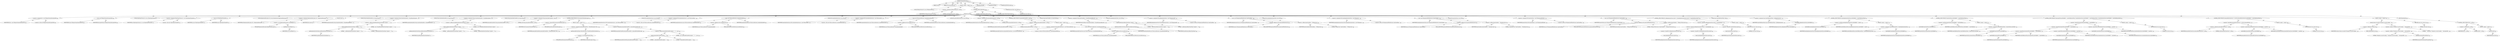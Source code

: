 digraph "isRegenRequired" {  
"111669149699" [label = <(METHOD,isRegenRequired)<SUB>162</SUB>> ]
"115964117000" [label = <(PARAM,this)<SUB>162</SUB>> ]
"115964117001" [label = <(PARAM,File descriptorFile)<SUB>162</SUB>> ]
"25769803782" [label = <(BLOCK,&lt;empty&gt;,&lt;empty&gt;)<SUB>162</SUB>> ]
"94489280517" [label = <(LOCAL,FileInputStream fis: java.io.FileInputStream)<SUB>167</SUB>> ]
"30064771142" [label = <(&lt;operator&gt;.assignment,FileInputStream fis = null)<SUB>167</SUB>> ]
"68719476792" [label = <(IDENTIFIER,fis,FileInputStream fis = null)<SUB>167</SUB>> ]
"90194313221" [label = <(LITERAL,null,FileInputStream fis = null)<SUB>167</SUB>> ]
"47244640259" [label = <(CONTROL_STRUCTURE,TRY,try)<SUB>168</SUB>> ]
"25769803783" [label = <(BLOCK,try,try)<SUB>168</SUB>> ]
"30064771143" [label = <(&lt;operator&gt;.assignment,fis = new FileInputStream(descriptorFile))<SUB>169</SUB>> ]
"68719476793" [label = <(IDENTIFIER,fis,fis = new FileInputStream(descriptorFile))<SUB>169</SUB>> ]
"30064771144" [label = <(&lt;operator&gt;.alloc,new FileInputStream(descriptorFile))<SUB>169</SUB>> ]
"30064771145" [label = <(&lt;init&gt;,new FileInputStream(descriptorFile))<SUB>169</SUB>> ]
"68719476794" [label = <(IDENTIFIER,fis,new FileInputStream(descriptorFile))<SUB>169</SUB>> ]
"68719476795" [label = <(IDENTIFIER,descriptorFile,new FileInputStream(descriptorFile))<SUB>169</SUB>> ]
"94489280518" [label = <(LOCAL,ObjectInputStream ois: java.io.ObjectInputStream)<SUB>170</SUB>> ]
"30064771146" [label = <(&lt;operator&gt;.assignment,ObjectInputStream ois = new ObjectInputStream(fis))<SUB>170</SUB>> ]
"68719476796" [label = <(IDENTIFIER,ois,ObjectInputStream ois = new ObjectInputStream(fis))<SUB>170</SUB>> ]
"30064771147" [label = <(&lt;operator&gt;.alloc,new ObjectInputStream(fis))<SUB>170</SUB>> ]
"30064771148" [label = <(&lt;init&gt;,new ObjectInputStream(fis))<SUB>170</SUB>> ]
"68719476797" [label = <(IDENTIFIER,ois,new ObjectInputStream(fis))<SUB>170</SUB>> ]
"68719476798" [label = <(IDENTIFIER,fis,new ObjectInputStream(fis))<SUB>170</SUB>> ]
"94489280519" [label = <(LOCAL,DeploymentDescriptor dd: javax.ejb.deployment.DeploymentDescriptor)<SUB>171</SUB>> ]
"30064771149" [label = <(&lt;operator&gt;.assignment,DeploymentDescriptor dd = (DeploymentDescriptor...)<SUB>171</SUB>> ]
"68719476799" [label = <(IDENTIFIER,dd,DeploymentDescriptor dd = (DeploymentDescriptor...)<SUB>171</SUB>> ]
"30064771150" [label = <(&lt;operator&gt;.cast,(DeploymentDescriptor) ois.readObject())<SUB>171</SUB>> ]
"180388626432" [label = <(TYPE_REF,DeploymentDescriptor,DeploymentDescriptor)<SUB>171</SUB>> ]
"30064771151" [label = <(readObject,ois.readObject())<SUB>171</SUB>> ]
"68719476800" [label = <(IDENTIFIER,ois,ois.readObject())<SUB>171</SUB>> ]
"30064771152" [label = <(close,fis.close())<SUB>172</SUB>> ]
"68719476801" [label = <(IDENTIFIER,fis,fis.close())<SUB>172</SUB>> ]
"94489280520" [label = <(LOCAL,String homeInterfacePath: java.lang.String)<SUB>174</SUB>> ]
"30064771153" [label = <(&lt;operator&gt;.assignment,String homeInterfacePath = dd.getHomeInterfaceC...)<SUB>174</SUB>> ]
"68719476802" [label = <(IDENTIFIER,homeInterfacePath,String homeInterfacePath = dd.getHomeInterfaceC...)<SUB>174</SUB>> ]
"30064771154" [label = <(&lt;operator&gt;.addition,dd.getHomeInterfaceClassName().replace('.', '/'...)<SUB>175</SUB>> ]
"30064771155" [label = <(replace,getHomeInterfaceClassName().replace('.', '/'))<SUB>175</SUB>> ]
"30064771156" [label = <(getHomeInterfaceClassName,getHomeInterfaceClassName())<SUB>175</SUB>> ]
"68719476803" [label = <(IDENTIFIER,dd,getHomeInterfaceClassName())<SUB>175</SUB>> ]
"90194313222" [label = <(LITERAL,'.',getHomeInterfaceClassName().replace('.', '/'))<SUB>175</SUB>> ]
"90194313223" [label = <(LITERAL,'/',getHomeInterfaceClassName().replace('.', '/'))<SUB>175</SUB>> ]
"90194313224" [label = <(LITERAL,&quot;.java&quot;,dd.getHomeInterfaceClassName().replace('.', '/'...)<SUB>175</SUB>> ]
"94489280521" [label = <(LOCAL,String remoteInterfacePath: java.lang.String)<SUB>176</SUB>> ]
"30064771157" [label = <(&lt;operator&gt;.assignment,String remoteInterfacePath = dd.getRemoteInterf...)<SUB>176</SUB>> ]
"68719476804" [label = <(IDENTIFIER,remoteInterfacePath,String remoteInterfacePath = dd.getRemoteInterf...)<SUB>176</SUB>> ]
"30064771158" [label = <(&lt;operator&gt;.addition,dd.getRemoteInterfaceClassName().replace('.', '...)<SUB>177</SUB>> ]
"30064771159" [label = <(replace,getRemoteInterfaceClassName().replace('.', '/'))<SUB>177</SUB>> ]
"30064771160" [label = <(getRemoteInterfaceClassName,getRemoteInterfaceClassName())<SUB>177</SUB>> ]
"68719476805" [label = <(IDENTIFIER,dd,getRemoteInterfaceClassName())<SUB>177</SUB>> ]
"90194313225" [label = <(LITERAL,'.',getRemoteInterfaceClassName().replace('.', '/'))<SUB>177</SUB>> ]
"90194313226" [label = <(LITERAL,'/',getRemoteInterfaceClassName().replace('.', '/'))<SUB>177</SUB>> ]
"90194313227" [label = <(LITERAL,&quot;.java&quot;,dd.getRemoteInterfaceClassName().replace('.', '...)<SUB>177</SUB>> ]
"94489280522" [label = <(LOCAL,String primaryKeyClassPath: java.lang.String)<SUB>178</SUB>> ]
"30064771161" [label = <(&lt;operator&gt;.assignment,String primaryKeyClassPath = null)<SUB>178</SUB>> ]
"68719476806" [label = <(IDENTIFIER,primaryKeyClassPath,String primaryKeyClassPath = null)<SUB>178</SUB>> ]
"90194313228" [label = <(LITERAL,null,String primaryKeyClassPath = null)<SUB>178</SUB>> ]
"47244640260" [label = <(CONTROL_STRUCTURE,IF,if (dd instanceof EntityDescriptor))<SUB>179</SUB>> ]
"30064771162" [label = <(&lt;operator&gt;.instanceOf,dd instanceof EntityDescriptor)<SUB>179</SUB>> ]
"68719476807" [label = <(IDENTIFIER,dd,dd instanceof EntityDescriptor)<SUB>179</SUB>> ]
"180388626433" [label = <(TYPE_REF,EntityDescriptor,EntityDescriptor)<SUB>179</SUB>> ]
"25769803784" [label = <(BLOCK,&lt;empty&gt;,&lt;empty&gt;)<SUB>179</SUB>> ]
"30064771163" [label = <(&lt;operator&gt;.assignment,primaryKeyClassPath = ((EntityDescriptor) dd).g...)<SUB>180</SUB>> ]
"68719476808" [label = <(IDENTIFIER,primaryKeyClassPath,primaryKeyClassPath = ((EntityDescriptor) dd).g...)<SUB>180</SUB>> ]
"30064771164" [label = <(getPrimaryKeyClassName,(EntityDescriptor) dd.getPrimaryKeyClassName())<SUB>181</SUB>> ]
"30064771165" [label = <(&lt;operator&gt;.cast,(EntityDescriptor) dd)<SUB>181</SUB>> ]
"180388626434" [label = <(TYPE_REF,EntityDescriptor,EntityDescriptor)<SUB>181</SUB>> ]
"68719476809" [label = <(IDENTIFIER,dd,(EntityDescriptor) dd)<SUB>181</SUB>> ]
"30064771166" [label = <(&lt;operator&gt;.assignment,primaryKeyClassPath = primaryKeyClassPath.repla...)<SUB>182</SUB>> ]
"68719476810" [label = <(IDENTIFIER,primaryKeyClassPath,primaryKeyClassPath = primaryKeyClassPath.repla...)<SUB>182</SUB>> ]
"30064771167" [label = <(&lt;operator&gt;.addition,primaryKeyClassPath.replace('.', '/') + &quot;.java&quot;)<SUB>183</SUB>> ]
"30064771168" [label = <(replace,primaryKeyClassPath.replace('.', '/'))<SUB>183</SUB>> ]
"68719476811" [label = <(IDENTIFIER,primaryKeyClassPath,primaryKeyClassPath.replace('.', '/'))<SUB>183</SUB>> ]
"90194313229" [label = <(LITERAL,'.',primaryKeyClassPath.replace('.', '/'))<SUB>183</SUB>> ]
"90194313230" [label = <(LITERAL,'/',primaryKeyClassPath.replace('.', '/'))<SUB>183</SUB>> ]
"90194313231" [label = <(LITERAL,&quot;.java&quot;,primaryKeyClassPath.replace('.', '/') + &quot;.java&quot;)<SUB>183</SUB>> ]
"94489280523" [label = <(LOCAL,File homeInterfaceSource: java.io.File)<SUB>186</SUB>> ]
"30064771169" [label = <(&lt;operator&gt;.assignment,File homeInterfaceSource = new File(sourceDirec...)<SUB>186</SUB>> ]
"68719476812" [label = <(IDENTIFIER,homeInterfaceSource,File homeInterfaceSource = new File(sourceDirec...)<SUB>186</SUB>> ]
"30064771170" [label = <(&lt;operator&gt;.alloc,new File(sourceDirectory, homeInterfacePath))<SUB>186</SUB>> ]
"30064771171" [label = <(&lt;init&gt;,new File(sourceDirectory, homeInterfacePath))<SUB>186</SUB>> ]
"68719476813" [label = <(IDENTIFIER,homeInterfaceSource,new File(sourceDirectory, homeInterfacePath))<SUB>186</SUB>> ]
"30064771172" [label = <(&lt;operator&gt;.fieldAccess,this.sourceDirectory)<SUB>186</SUB>> ]
"68719476814" [label = <(IDENTIFIER,this,new File(sourceDirectory, homeInterfacePath))> ]
"55834574863" [label = <(FIELD_IDENTIFIER,sourceDirectory,sourceDirectory)<SUB>186</SUB>> ]
"68719476815" [label = <(IDENTIFIER,homeInterfacePath,new File(sourceDirectory, homeInterfacePath))<SUB>186</SUB>> ]
"94489280524" [label = <(LOCAL,File remoteInterfaceSource: java.io.File)<SUB>187</SUB>> ]
"30064771173" [label = <(&lt;operator&gt;.assignment,File remoteInterfaceSource = new File(sourceDir...)<SUB>187</SUB>> ]
"68719476816" [label = <(IDENTIFIER,remoteInterfaceSource,File remoteInterfaceSource = new File(sourceDir...)<SUB>187</SUB>> ]
"30064771174" [label = <(&lt;operator&gt;.alloc,new File(sourceDirectory, remoteInterfacePath))<SUB>187</SUB>> ]
"30064771175" [label = <(&lt;init&gt;,new File(sourceDirectory, remoteInterfacePath))<SUB>187</SUB>> ]
"68719476817" [label = <(IDENTIFIER,remoteInterfaceSource,new File(sourceDirectory, remoteInterfacePath))<SUB>187</SUB>> ]
"30064771176" [label = <(&lt;operator&gt;.fieldAccess,this.sourceDirectory)<SUB>187</SUB>> ]
"68719476818" [label = <(IDENTIFIER,this,new File(sourceDirectory, remoteInterfacePath))> ]
"55834574864" [label = <(FIELD_IDENTIFIER,sourceDirectory,sourceDirectory)<SUB>187</SUB>> ]
"68719476819" [label = <(IDENTIFIER,remoteInterfacePath,new File(sourceDirectory, remoteInterfacePath))<SUB>187</SUB>> ]
"94489280525" [label = <(LOCAL,File primaryKeyClassSource: java.io.File)<SUB>188</SUB>> ]
"30064771177" [label = <(&lt;operator&gt;.assignment,File primaryKeyClassSource = null)<SUB>188</SUB>> ]
"68719476820" [label = <(IDENTIFIER,primaryKeyClassSource,File primaryKeyClassSource = null)<SUB>188</SUB>> ]
"90194313232" [label = <(LITERAL,null,File primaryKeyClassSource = null)<SUB>188</SUB>> ]
"47244640261" [label = <(CONTROL_STRUCTURE,IF,if (primaryKeyClassPath != null))<SUB>189</SUB>> ]
"30064771178" [label = <(&lt;operator&gt;.notEquals,primaryKeyClassPath != null)<SUB>189</SUB>> ]
"68719476821" [label = <(IDENTIFIER,primaryKeyClassPath,primaryKeyClassPath != null)<SUB>189</SUB>> ]
"90194313233" [label = <(LITERAL,null,primaryKeyClassPath != null)<SUB>189</SUB>> ]
"25769803785" [label = <(BLOCK,&lt;empty&gt;,&lt;empty&gt;)<SUB>189</SUB>> ]
"30064771179" [label = <(&lt;operator&gt;.assignment,primaryKeyClassSource = new File(sourceDirector...)<SUB>190</SUB>> ]
"68719476822" [label = <(IDENTIFIER,primaryKeyClassSource,primaryKeyClassSource = new File(sourceDirector...)<SUB>190</SUB>> ]
"30064771180" [label = <(&lt;operator&gt;.alloc,new File(sourceDirectory, remoteInterfacePath))<SUB>190</SUB>> ]
"30064771181" [label = <(&lt;init&gt;,new File(sourceDirectory, remoteInterfacePath))<SUB>190</SUB>> ]
"68719476823" [label = <(IDENTIFIER,primaryKeyClassSource,new File(sourceDirectory, remoteInterfacePath))<SUB>190</SUB>> ]
"30064771182" [label = <(&lt;operator&gt;.fieldAccess,this.sourceDirectory)<SUB>190</SUB>> ]
"68719476824" [label = <(IDENTIFIER,this,new File(sourceDirectory, remoteInterfacePath))> ]
"55834574865" [label = <(FIELD_IDENTIFIER,sourceDirectory,sourceDirectory)<SUB>190</SUB>> ]
"68719476825" [label = <(IDENTIFIER,remoteInterfacePath,new File(sourceDirectory, remoteInterfacePath))<SUB>190</SUB>> ]
"94489280526" [label = <(LOCAL,String beanClassBase: java.lang.String)<SUB>196</SUB>> ]
"30064771183" [label = <(&lt;operator&gt;.assignment,String beanClassBase = dd.getEnterpriseBeanClas...)<SUB>196</SUB>> ]
"68719476826" [label = <(IDENTIFIER,beanClassBase,String beanClassBase = dd.getEnterpriseBeanClas...)<SUB>196</SUB>> ]
"30064771184" [label = <(replace,getEnterpriseBeanClassName().replace('.', '/'))<SUB>196</SUB>> ]
"30064771185" [label = <(getEnterpriseBeanClassName,getEnterpriseBeanClassName())<SUB>196</SUB>> ]
"68719476827" [label = <(IDENTIFIER,dd,getEnterpriseBeanClassName())<SUB>196</SUB>> ]
"90194313234" [label = <(LITERAL,'.',getEnterpriseBeanClassName().replace('.', '/'))<SUB>196</SUB>> ]
"90194313235" [label = <(LITERAL,'/',getEnterpriseBeanClassName().replace('.', '/'))<SUB>196</SUB>> ]
"94489280527" [label = <(LOCAL,File ejbImplentationClass: java.io.File)<SUB>197</SUB>> ]
"30064771186" [label = <(&lt;operator&gt;.assignment,File ejbImplentationClass = new File(generatedF...)<SUB>197</SUB>> ]
"68719476828" [label = <(IDENTIFIER,ejbImplentationClass,File ejbImplentationClass = new File(generatedF...)<SUB>197</SUB>> ]
"30064771187" [label = <(&lt;operator&gt;.alloc,new File(generatedFilesDirectory, beanClassBase...)<SUB>198</SUB>> ]
"30064771188" [label = <(&lt;init&gt;,new File(generatedFilesDirectory, beanClassBase...)<SUB>198</SUB>> ]
"68719476829" [label = <(IDENTIFIER,ejbImplentationClass,new File(generatedFilesDirectory, beanClassBase...)<SUB>197</SUB>> ]
"30064771189" [label = <(&lt;operator&gt;.fieldAccess,this.generatedFilesDirectory)<SUB>198</SUB>> ]
"68719476830" [label = <(IDENTIFIER,this,new File(generatedFilesDirectory, beanClassBase...)> ]
"55834574866" [label = <(FIELD_IDENTIFIER,generatedFilesDirectory,generatedFilesDirectory)<SUB>198</SUB>> ]
"30064771190" [label = <(&lt;operator&gt;.addition,beanClassBase + &quot;EOImpl.class&quot;)<SUB>198</SUB>> ]
"68719476831" [label = <(IDENTIFIER,beanClassBase,beanClassBase + &quot;EOImpl.class&quot;)<SUB>198</SUB>> ]
"90194313236" [label = <(LITERAL,&quot;EOImpl.class&quot;,beanClassBase + &quot;EOImpl.class&quot;)<SUB>198</SUB>> ]
"94489280528" [label = <(LOCAL,File homeImplementationClass: java.io.File)<SUB>199</SUB>> ]
"30064771191" [label = <(&lt;operator&gt;.assignment,File homeImplementationClass = new File(generat...)<SUB>199</SUB>> ]
"68719476832" [label = <(IDENTIFIER,homeImplementationClass,File homeImplementationClass = new File(generat...)<SUB>199</SUB>> ]
"30064771192" [label = <(&lt;operator&gt;.alloc,new File(generatedFilesDirectory, beanClassBase...)<SUB>200</SUB>> ]
"30064771193" [label = <(&lt;init&gt;,new File(generatedFilesDirectory, beanClassBase...)<SUB>200</SUB>> ]
"68719476833" [label = <(IDENTIFIER,homeImplementationClass,new File(generatedFilesDirectory, beanClassBase...)<SUB>199</SUB>> ]
"30064771194" [label = <(&lt;operator&gt;.fieldAccess,this.generatedFilesDirectory)<SUB>200</SUB>> ]
"68719476834" [label = <(IDENTIFIER,this,new File(generatedFilesDirectory, beanClassBase...)> ]
"55834574867" [label = <(FIELD_IDENTIFIER,generatedFilesDirectory,generatedFilesDirectory)<SUB>200</SUB>> ]
"30064771195" [label = <(&lt;operator&gt;.addition,beanClassBase + &quot;HomeImpl.class&quot;)<SUB>200</SUB>> ]
"68719476835" [label = <(IDENTIFIER,beanClassBase,beanClassBase + &quot;HomeImpl.class&quot;)<SUB>200</SUB>> ]
"90194313237" [label = <(LITERAL,&quot;HomeImpl.class&quot;,beanClassBase + &quot;HomeImpl.class&quot;)<SUB>200</SUB>> ]
"94489280529" [label = <(LOCAL,File beanStubClass: java.io.File)<SUB>201</SUB>> ]
"30064771196" [label = <(&lt;operator&gt;.assignment,File beanStubClass = new File(generatedFilesDir...)<SUB>201</SUB>> ]
"68719476836" [label = <(IDENTIFIER,beanStubClass,File beanStubClass = new File(generatedFilesDir...)<SUB>201</SUB>> ]
"30064771197" [label = <(&lt;operator&gt;.alloc,new File(generatedFilesDirectory, beanClassBase...)<SUB>202</SUB>> ]
"30064771198" [label = <(&lt;init&gt;,new File(generatedFilesDirectory, beanClassBase...)<SUB>202</SUB>> ]
"68719476837" [label = <(IDENTIFIER,beanStubClass,new File(generatedFilesDirectory, beanClassBase...)<SUB>201</SUB>> ]
"30064771199" [label = <(&lt;operator&gt;.fieldAccess,this.generatedFilesDirectory)<SUB>202</SUB>> ]
"68719476838" [label = <(IDENTIFIER,this,new File(generatedFilesDirectory, beanClassBase...)> ]
"55834574868" [label = <(FIELD_IDENTIFIER,generatedFilesDirectory,generatedFilesDirectory)<SUB>202</SUB>> ]
"30064771200" [label = <(&lt;operator&gt;.addition,beanClassBase + &quot;EOImpl_WLStub.class&quot;)<SUB>202</SUB>> ]
"68719476839" [label = <(IDENTIFIER,beanClassBase,beanClassBase + &quot;EOImpl_WLStub.class&quot;)<SUB>202</SUB>> ]
"90194313238" [label = <(LITERAL,&quot;EOImpl_WLStub.class&quot;,beanClassBase + &quot;EOImpl_WLStub.class&quot;)<SUB>202</SUB>> ]
"47244640262" [label = <(CONTROL_STRUCTURE,IF,if (!ejbImplentationClass.exists() || !homeImplementationClass.exists() || !beanStubClass.exists()))<SUB>205</SUB>> ]
"30064771201" [label = <(&lt;operator&gt;.logicalOr,!ejbImplentationClass.exists() || !homeImplemen...)<SUB>205</SUB>> ]
"30064771202" [label = <(&lt;operator&gt;.logicalOr,!ejbImplentationClass.exists() || !homeImplemen...)<SUB>205</SUB>> ]
"30064771203" [label = <(&lt;operator&gt;.logicalNot,!ejbImplentationClass.exists())<SUB>205</SUB>> ]
"30064771204" [label = <(exists,ejbImplentationClass.exists())<SUB>205</SUB>> ]
"68719476840" [label = <(IDENTIFIER,ejbImplentationClass,ejbImplentationClass.exists())<SUB>205</SUB>> ]
"30064771205" [label = <(&lt;operator&gt;.logicalNot,!homeImplementationClass.exists())<SUB>206</SUB>> ]
"30064771206" [label = <(exists,homeImplementationClass.exists())<SUB>206</SUB>> ]
"68719476841" [label = <(IDENTIFIER,homeImplementationClass,homeImplementationClass.exists())<SUB>206</SUB>> ]
"30064771207" [label = <(&lt;operator&gt;.logicalNot,!beanStubClass.exists())<SUB>207</SUB>> ]
"30064771208" [label = <(exists,beanStubClass.exists())<SUB>207</SUB>> ]
"68719476842" [label = <(IDENTIFIER,beanStubClass,beanStubClass.exists())<SUB>207</SUB>> ]
"25769803786" [label = <(BLOCK,&lt;empty&gt;,&lt;empty&gt;)<SUB>207</SUB>> ]
"146028888065" [label = <(RETURN,return true;,return true;)<SUB>208</SUB>> ]
"90194313239" [label = <(LITERAL,true,return true;)<SUB>208</SUB>> ]
"94489280530" [label = <(LOCAL,long classModificationTime: long)<SUB>213</SUB>> ]
"30064771209" [label = <(&lt;operator&gt;.assignment,long classModificationTime = ejbImplentationCla...)<SUB>213</SUB>> ]
"68719476843" [label = <(IDENTIFIER,classModificationTime,long classModificationTime = ejbImplentationCla...)<SUB>213</SUB>> ]
"30064771210" [label = <(lastModified,ejbImplentationClass.lastModified())<SUB>213</SUB>> ]
"68719476844" [label = <(IDENTIFIER,ejbImplentationClass,ejbImplentationClass.lastModified())<SUB>213</SUB>> ]
"47244640263" [label = <(CONTROL_STRUCTURE,IF,if (homeImplementationClass.lastModified() &lt; classModificationTime))<SUB>214</SUB>> ]
"30064771211" [label = <(&lt;operator&gt;.lessThan,homeImplementationClass.lastModified() &lt; classM...)<SUB>214</SUB>> ]
"30064771212" [label = <(lastModified,homeImplementationClass.lastModified())<SUB>214</SUB>> ]
"68719476845" [label = <(IDENTIFIER,homeImplementationClass,homeImplementationClass.lastModified())<SUB>214</SUB>> ]
"68719476846" [label = <(IDENTIFIER,classModificationTime,homeImplementationClass.lastModified() &lt; classM...)<SUB>214</SUB>> ]
"25769803787" [label = <(BLOCK,&lt;empty&gt;,&lt;empty&gt;)<SUB>214</SUB>> ]
"30064771213" [label = <(&lt;operator&gt;.assignment,classModificationTime = homeImplementationClass...)<SUB>215</SUB>> ]
"68719476847" [label = <(IDENTIFIER,classModificationTime,classModificationTime = homeImplementationClass...)<SUB>215</SUB>> ]
"30064771214" [label = <(lastModified,homeImplementationClass.lastModified())<SUB>215</SUB>> ]
"68719476848" [label = <(IDENTIFIER,homeImplementationClass,homeImplementationClass.lastModified())<SUB>215</SUB>> ]
"47244640264" [label = <(CONTROL_STRUCTURE,IF,if (beanStubClass.lastModified() &lt; classModificationTime))<SUB>217</SUB>> ]
"30064771215" [label = <(&lt;operator&gt;.lessThan,beanStubClass.lastModified() &lt; classModificatio...)<SUB>217</SUB>> ]
"30064771216" [label = <(lastModified,beanStubClass.lastModified())<SUB>217</SUB>> ]
"68719476849" [label = <(IDENTIFIER,beanStubClass,beanStubClass.lastModified())<SUB>217</SUB>> ]
"68719476850" [label = <(IDENTIFIER,classModificationTime,beanStubClass.lastModified() &lt; classModificatio...)<SUB>217</SUB>> ]
"25769803788" [label = <(BLOCK,&lt;empty&gt;,&lt;empty&gt;)<SUB>217</SUB>> ]
"30064771217" [label = <(&lt;operator&gt;.assignment,classModificationTime = beanStubClass.lastModif...)<SUB>218</SUB>> ]
"68719476851" [label = <(IDENTIFIER,classModificationTime,classModificationTime = beanStubClass.lastModif...)<SUB>218</SUB>> ]
"30064771218" [label = <(lastModified,beanStubClass.lastModified())<SUB>218</SUB>> ]
"68719476852" [label = <(IDENTIFIER,beanStubClass,beanStubClass.lastModified())<SUB>218</SUB>> ]
"47244640265" [label = <(CONTROL_STRUCTURE,IF,if (descriptorFile.lastModified() &gt; classModificationTime || homeInterfaceSource.lastModified() &gt; classModificationTime || remoteInterfaceSource.lastModified() &gt; classModificationTime))<SUB>221</SUB>> ]
"30064771219" [label = <(&lt;operator&gt;.logicalOr,descriptorFile.lastModified() &gt; classModificati...)<SUB>221</SUB>> ]
"30064771220" [label = <(&lt;operator&gt;.logicalOr,descriptorFile.lastModified() &gt; classModificati...)<SUB>221</SUB>> ]
"30064771221" [label = <(&lt;operator&gt;.greaterThan,descriptorFile.lastModified() &gt; classModificati...)<SUB>221</SUB>> ]
"30064771222" [label = <(lastModified,descriptorFile.lastModified())<SUB>221</SUB>> ]
"68719476853" [label = <(IDENTIFIER,descriptorFile,descriptorFile.lastModified())<SUB>221</SUB>> ]
"68719476854" [label = <(IDENTIFIER,classModificationTime,descriptorFile.lastModified() &gt; classModificati...)<SUB>221</SUB>> ]
"30064771223" [label = <(&lt;operator&gt;.greaterThan,homeInterfaceSource.lastModified() &gt; classModif...)<SUB>222</SUB>> ]
"30064771224" [label = <(lastModified,homeInterfaceSource.lastModified())<SUB>222</SUB>> ]
"68719476855" [label = <(IDENTIFIER,homeInterfaceSource,homeInterfaceSource.lastModified())<SUB>222</SUB>> ]
"68719476856" [label = <(IDENTIFIER,classModificationTime,homeInterfaceSource.lastModified() &gt; classModif...)<SUB>222</SUB>> ]
"30064771225" [label = <(&lt;operator&gt;.greaterThan,remoteInterfaceSource.lastModified() &gt; classMod...)<SUB>223</SUB>> ]
"30064771226" [label = <(lastModified,remoteInterfaceSource.lastModified())<SUB>223</SUB>> ]
"68719476857" [label = <(IDENTIFIER,remoteInterfaceSource,remoteInterfaceSource.lastModified())<SUB>223</SUB>> ]
"68719476858" [label = <(IDENTIFIER,classModificationTime,remoteInterfaceSource.lastModified() &gt; classMod...)<SUB>223</SUB>> ]
"25769803789" [label = <(BLOCK,&lt;empty&gt;,&lt;empty&gt;)<SUB>223</SUB>> ]
"146028888066" [label = <(RETURN,return true;,return true;)<SUB>224</SUB>> ]
"90194313240" [label = <(LITERAL,true,return true;)<SUB>224</SUB>> ]
"47244640266" [label = <(CONTROL_STRUCTURE,IF,if (primaryKeyClassSource != null &amp;&amp; primaryKeyClassSource.lastModified() &gt; classModificationTime))<SUB>227</SUB>> ]
"30064771227" [label = <(&lt;operator&gt;.logicalAnd,primaryKeyClassSource != null &amp;&amp; primaryKeyClas...)<SUB>227</SUB>> ]
"30064771228" [label = <(&lt;operator&gt;.notEquals,primaryKeyClassSource != null)<SUB>227</SUB>> ]
"68719476859" [label = <(IDENTIFIER,primaryKeyClassSource,primaryKeyClassSource != null)<SUB>227</SUB>> ]
"90194313241" [label = <(LITERAL,null,primaryKeyClassSource != null)<SUB>227</SUB>> ]
"30064771229" [label = <(&lt;operator&gt;.greaterThan,primaryKeyClassSource.lastModified() &gt; classMod...)<SUB>228</SUB>> ]
"30064771230" [label = <(lastModified,primaryKeyClassSource.lastModified())<SUB>228</SUB>> ]
"68719476860" [label = <(IDENTIFIER,primaryKeyClassSource,primaryKeyClassSource.lastModified())<SUB>228</SUB>> ]
"68719476861" [label = <(IDENTIFIER,classModificationTime,primaryKeyClassSource.lastModified() &gt; classMod...)<SUB>228</SUB>> ]
"25769803790" [label = <(BLOCK,&lt;empty&gt;,&lt;empty&gt;)<SUB>228</SUB>> ]
"146028888067" [label = <(RETURN,return true;,return true;)<SUB>229</SUB>> ]
"90194313242" [label = <(LITERAL,true,return true;)<SUB>229</SUB>> ]
"47244640267" [label = <(CONTROL_STRUCTURE,CATCH,catch)<SUB>231</SUB>> ]
"25769803791" [label = <(BLOCK,&lt;empty&gt;,&lt;empty&gt;)<SUB>231</SUB>> ]
"30064771231" [label = <(println,System.out.println(&quot;Exception occurred reading ...)<SUB>232</SUB>> ]
"30064771232" [label = <(&lt;operator&gt;.fieldAccess,System.out)<SUB>232</SUB>> ]
"68719476862" [label = <(IDENTIFIER,System,System.out.println(&quot;Exception occurred reading ...)<SUB>232</SUB>> ]
"55834574869" [label = <(FIELD_IDENTIFIER,out,out)<SUB>232</SUB>> ]
"30064771233" [label = <(&lt;operator&gt;.addition,&quot;Exception occurred reading &quot; + descriptorFile....)<SUB>232</SUB>> ]
"30064771234" [label = <(&lt;operator&gt;.addition,&quot;Exception occurred reading &quot; + descriptorFile....)<SUB>232</SUB>> ]
"90194313243" [label = <(LITERAL,&quot;Exception occurred reading &quot;,&quot;Exception occurred reading &quot; + descriptorFile....)<SUB>232</SUB>> ]
"30064771235" [label = <(getName,descriptorFile.getName())<SUB>233</SUB>> ]
"68719476863" [label = <(IDENTIFIER,descriptorFile,descriptorFile.getName())<SUB>233</SUB>> ]
"90194313244" [label = <(LITERAL,&quot; - continuing&quot;,&quot;Exception occurred reading &quot; + descriptorFile....)<SUB>233</SUB>> ]
"146028888068" [label = <(RETURN,return true;,return true;)<SUB>235</SUB>> ]
"90194313245" [label = <(LITERAL,true,return true;)<SUB>235</SUB>> ]
"47244640268" [label = <(CONTROL_STRUCTURE,FINALLY,finally)<SUB>236</SUB>> ]
"25769803792" [label = <(BLOCK,finally,finally)<SUB>236</SUB>> ]
"47244640269" [label = <(CONTROL_STRUCTURE,IF,if (fis != null))<SUB>237</SUB>> ]
"30064771236" [label = <(&lt;operator&gt;.notEquals,fis != null)<SUB>237</SUB>> ]
"68719476864" [label = <(IDENTIFIER,fis,fis != null)<SUB>237</SUB>> ]
"90194313246" [label = <(LITERAL,null,fis != null)<SUB>237</SUB>> ]
"25769803793" [label = <(BLOCK,&lt;empty&gt;,&lt;empty&gt;)<SUB>237</SUB>> ]
"30064771237" [label = <(close,fis.close())<SUB>238</SUB>> ]
"68719476865" [label = <(IDENTIFIER,fis,fis.close())<SUB>238</SUB>> ]
"146028888069" [label = <(RETURN,return false;,return false;)<SUB>242</SUB>> ]
"90194313247" [label = <(LITERAL,false,return false;)<SUB>242</SUB>> ]
"133143986187" [label = <(MODIFIER,PRIVATE)> ]
"133143986188" [label = <(MODIFIER,VIRTUAL)> ]
"128849018883" [label = <(METHOD_RETURN,boolean)<SUB>162</SUB>> ]
  "111669149699" -> "115964117000"  [ label = "AST: "] 
  "111669149699" -> "115964117001"  [ label = "AST: "] 
  "111669149699" -> "25769803782"  [ label = "AST: "] 
  "111669149699" -> "133143986187"  [ label = "AST: "] 
  "111669149699" -> "133143986188"  [ label = "AST: "] 
  "111669149699" -> "128849018883"  [ label = "AST: "] 
  "25769803782" -> "94489280517"  [ label = "AST: "] 
  "25769803782" -> "30064771142"  [ label = "AST: "] 
  "25769803782" -> "47244640259"  [ label = "AST: "] 
  "25769803782" -> "146028888069"  [ label = "AST: "] 
  "30064771142" -> "68719476792"  [ label = "AST: "] 
  "30064771142" -> "90194313221"  [ label = "AST: "] 
  "47244640259" -> "25769803783"  [ label = "AST: "] 
  "47244640259" -> "47244640267"  [ label = "AST: "] 
  "47244640259" -> "47244640268"  [ label = "AST: "] 
  "25769803783" -> "30064771143"  [ label = "AST: "] 
  "25769803783" -> "30064771145"  [ label = "AST: "] 
  "25769803783" -> "94489280518"  [ label = "AST: "] 
  "25769803783" -> "30064771146"  [ label = "AST: "] 
  "25769803783" -> "30064771148"  [ label = "AST: "] 
  "25769803783" -> "94489280519"  [ label = "AST: "] 
  "25769803783" -> "30064771149"  [ label = "AST: "] 
  "25769803783" -> "30064771152"  [ label = "AST: "] 
  "25769803783" -> "94489280520"  [ label = "AST: "] 
  "25769803783" -> "30064771153"  [ label = "AST: "] 
  "25769803783" -> "94489280521"  [ label = "AST: "] 
  "25769803783" -> "30064771157"  [ label = "AST: "] 
  "25769803783" -> "94489280522"  [ label = "AST: "] 
  "25769803783" -> "30064771161"  [ label = "AST: "] 
  "25769803783" -> "47244640260"  [ label = "AST: "] 
  "25769803783" -> "94489280523"  [ label = "AST: "] 
  "25769803783" -> "30064771169"  [ label = "AST: "] 
  "25769803783" -> "30064771171"  [ label = "AST: "] 
  "25769803783" -> "94489280524"  [ label = "AST: "] 
  "25769803783" -> "30064771173"  [ label = "AST: "] 
  "25769803783" -> "30064771175"  [ label = "AST: "] 
  "25769803783" -> "94489280525"  [ label = "AST: "] 
  "25769803783" -> "30064771177"  [ label = "AST: "] 
  "25769803783" -> "47244640261"  [ label = "AST: "] 
  "25769803783" -> "94489280526"  [ label = "AST: "] 
  "25769803783" -> "30064771183"  [ label = "AST: "] 
  "25769803783" -> "94489280527"  [ label = "AST: "] 
  "25769803783" -> "30064771186"  [ label = "AST: "] 
  "25769803783" -> "30064771188"  [ label = "AST: "] 
  "25769803783" -> "94489280528"  [ label = "AST: "] 
  "25769803783" -> "30064771191"  [ label = "AST: "] 
  "25769803783" -> "30064771193"  [ label = "AST: "] 
  "25769803783" -> "94489280529"  [ label = "AST: "] 
  "25769803783" -> "30064771196"  [ label = "AST: "] 
  "25769803783" -> "30064771198"  [ label = "AST: "] 
  "25769803783" -> "47244640262"  [ label = "AST: "] 
  "25769803783" -> "94489280530"  [ label = "AST: "] 
  "25769803783" -> "30064771209"  [ label = "AST: "] 
  "25769803783" -> "47244640263"  [ label = "AST: "] 
  "25769803783" -> "47244640264"  [ label = "AST: "] 
  "25769803783" -> "47244640265"  [ label = "AST: "] 
  "25769803783" -> "47244640266"  [ label = "AST: "] 
  "30064771143" -> "68719476793"  [ label = "AST: "] 
  "30064771143" -> "30064771144"  [ label = "AST: "] 
  "30064771145" -> "68719476794"  [ label = "AST: "] 
  "30064771145" -> "68719476795"  [ label = "AST: "] 
  "30064771146" -> "68719476796"  [ label = "AST: "] 
  "30064771146" -> "30064771147"  [ label = "AST: "] 
  "30064771148" -> "68719476797"  [ label = "AST: "] 
  "30064771148" -> "68719476798"  [ label = "AST: "] 
  "30064771149" -> "68719476799"  [ label = "AST: "] 
  "30064771149" -> "30064771150"  [ label = "AST: "] 
  "30064771150" -> "180388626432"  [ label = "AST: "] 
  "30064771150" -> "30064771151"  [ label = "AST: "] 
  "30064771151" -> "68719476800"  [ label = "AST: "] 
  "30064771152" -> "68719476801"  [ label = "AST: "] 
  "30064771153" -> "68719476802"  [ label = "AST: "] 
  "30064771153" -> "30064771154"  [ label = "AST: "] 
  "30064771154" -> "30064771155"  [ label = "AST: "] 
  "30064771154" -> "90194313224"  [ label = "AST: "] 
  "30064771155" -> "30064771156"  [ label = "AST: "] 
  "30064771155" -> "90194313222"  [ label = "AST: "] 
  "30064771155" -> "90194313223"  [ label = "AST: "] 
  "30064771156" -> "68719476803"  [ label = "AST: "] 
  "30064771157" -> "68719476804"  [ label = "AST: "] 
  "30064771157" -> "30064771158"  [ label = "AST: "] 
  "30064771158" -> "30064771159"  [ label = "AST: "] 
  "30064771158" -> "90194313227"  [ label = "AST: "] 
  "30064771159" -> "30064771160"  [ label = "AST: "] 
  "30064771159" -> "90194313225"  [ label = "AST: "] 
  "30064771159" -> "90194313226"  [ label = "AST: "] 
  "30064771160" -> "68719476805"  [ label = "AST: "] 
  "30064771161" -> "68719476806"  [ label = "AST: "] 
  "30064771161" -> "90194313228"  [ label = "AST: "] 
  "47244640260" -> "30064771162"  [ label = "AST: "] 
  "47244640260" -> "25769803784"  [ label = "AST: "] 
  "30064771162" -> "68719476807"  [ label = "AST: "] 
  "30064771162" -> "180388626433"  [ label = "AST: "] 
  "25769803784" -> "30064771163"  [ label = "AST: "] 
  "25769803784" -> "30064771166"  [ label = "AST: "] 
  "30064771163" -> "68719476808"  [ label = "AST: "] 
  "30064771163" -> "30064771164"  [ label = "AST: "] 
  "30064771164" -> "30064771165"  [ label = "AST: "] 
  "30064771165" -> "180388626434"  [ label = "AST: "] 
  "30064771165" -> "68719476809"  [ label = "AST: "] 
  "30064771166" -> "68719476810"  [ label = "AST: "] 
  "30064771166" -> "30064771167"  [ label = "AST: "] 
  "30064771167" -> "30064771168"  [ label = "AST: "] 
  "30064771167" -> "90194313231"  [ label = "AST: "] 
  "30064771168" -> "68719476811"  [ label = "AST: "] 
  "30064771168" -> "90194313229"  [ label = "AST: "] 
  "30064771168" -> "90194313230"  [ label = "AST: "] 
  "30064771169" -> "68719476812"  [ label = "AST: "] 
  "30064771169" -> "30064771170"  [ label = "AST: "] 
  "30064771171" -> "68719476813"  [ label = "AST: "] 
  "30064771171" -> "30064771172"  [ label = "AST: "] 
  "30064771171" -> "68719476815"  [ label = "AST: "] 
  "30064771172" -> "68719476814"  [ label = "AST: "] 
  "30064771172" -> "55834574863"  [ label = "AST: "] 
  "30064771173" -> "68719476816"  [ label = "AST: "] 
  "30064771173" -> "30064771174"  [ label = "AST: "] 
  "30064771175" -> "68719476817"  [ label = "AST: "] 
  "30064771175" -> "30064771176"  [ label = "AST: "] 
  "30064771175" -> "68719476819"  [ label = "AST: "] 
  "30064771176" -> "68719476818"  [ label = "AST: "] 
  "30064771176" -> "55834574864"  [ label = "AST: "] 
  "30064771177" -> "68719476820"  [ label = "AST: "] 
  "30064771177" -> "90194313232"  [ label = "AST: "] 
  "47244640261" -> "30064771178"  [ label = "AST: "] 
  "47244640261" -> "25769803785"  [ label = "AST: "] 
  "30064771178" -> "68719476821"  [ label = "AST: "] 
  "30064771178" -> "90194313233"  [ label = "AST: "] 
  "25769803785" -> "30064771179"  [ label = "AST: "] 
  "25769803785" -> "30064771181"  [ label = "AST: "] 
  "30064771179" -> "68719476822"  [ label = "AST: "] 
  "30064771179" -> "30064771180"  [ label = "AST: "] 
  "30064771181" -> "68719476823"  [ label = "AST: "] 
  "30064771181" -> "30064771182"  [ label = "AST: "] 
  "30064771181" -> "68719476825"  [ label = "AST: "] 
  "30064771182" -> "68719476824"  [ label = "AST: "] 
  "30064771182" -> "55834574865"  [ label = "AST: "] 
  "30064771183" -> "68719476826"  [ label = "AST: "] 
  "30064771183" -> "30064771184"  [ label = "AST: "] 
  "30064771184" -> "30064771185"  [ label = "AST: "] 
  "30064771184" -> "90194313234"  [ label = "AST: "] 
  "30064771184" -> "90194313235"  [ label = "AST: "] 
  "30064771185" -> "68719476827"  [ label = "AST: "] 
  "30064771186" -> "68719476828"  [ label = "AST: "] 
  "30064771186" -> "30064771187"  [ label = "AST: "] 
  "30064771188" -> "68719476829"  [ label = "AST: "] 
  "30064771188" -> "30064771189"  [ label = "AST: "] 
  "30064771188" -> "30064771190"  [ label = "AST: "] 
  "30064771189" -> "68719476830"  [ label = "AST: "] 
  "30064771189" -> "55834574866"  [ label = "AST: "] 
  "30064771190" -> "68719476831"  [ label = "AST: "] 
  "30064771190" -> "90194313236"  [ label = "AST: "] 
  "30064771191" -> "68719476832"  [ label = "AST: "] 
  "30064771191" -> "30064771192"  [ label = "AST: "] 
  "30064771193" -> "68719476833"  [ label = "AST: "] 
  "30064771193" -> "30064771194"  [ label = "AST: "] 
  "30064771193" -> "30064771195"  [ label = "AST: "] 
  "30064771194" -> "68719476834"  [ label = "AST: "] 
  "30064771194" -> "55834574867"  [ label = "AST: "] 
  "30064771195" -> "68719476835"  [ label = "AST: "] 
  "30064771195" -> "90194313237"  [ label = "AST: "] 
  "30064771196" -> "68719476836"  [ label = "AST: "] 
  "30064771196" -> "30064771197"  [ label = "AST: "] 
  "30064771198" -> "68719476837"  [ label = "AST: "] 
  "30064771198" -> "30064771199"  [ label = "AST: "] 
  "30064771198" -> "30064771200"  [ label = "AST: "] 
  "30064771199" -> "68719476838"  [ label = "AST: "] 
  "30064771199" -> "55834574868"  [ label = "AST: "] 
  "30064771200" -> "68719476839"  [ label = "AST: "] 
  "30064771200" -> "90194313238"  [ label = "AST: "] 
  "47244640262" -> "30064771201"  [ label = "AST: "] 
  "47244640262" -> "25769803786"  [ label = "AST: "] 
  "30064771201" -> "30064771202"  [ label = "AST: "] 
  "30064771201" -> "30064771207"  [ label = "AST: "] 
  "30064771202" -> "30064771203"  [ label = "AST: "] 
  "30064771202" -> "30064771205"  [ label = "AST: "] 
  "30064771203" -> "30064771204"  [ label = "AST: "] 
  "30064771204" -> "68719476840"  [ label = "AST: "] 
  "30064771205" -> "30064771206"  [ label = "AST: "] 
  "30064771206" -> "68719476841"  [ label = "AST: "] 
  "30064771207" -> "30064771208"  [ label = "AST: "] 
  "30064771208" -> "68719476842"  [ label = "AST: "] 
  "25769803786" -> "146028888065"  [ label = "AST: "] 
  "146028888065" -> "90194313239"  [ label = "AST: "] 
  "30064771209" -> "68719476843"  [ label = "AST: "] 
  "30064771209" -> "30064771210"  [ label = "AST: "] 
  "30064771210" -> "68719476844"  [ label = "AST: "] 
  "47244640263" -> "30064771211"  [ label = "AST: "] 
  "47244640263" -> "25769803787"  [ label = "AST: "] 
  "30064771211" -> "30064771212"  [ label = "AST: "] 
  "30064771211" -> "68719476846"  [ label = "AST: "] 
  "30064771212" -> "68719476845"  [ label = "AST: "] 
  "25769803787" -> "30064771213"  [ label = "AST: "] 
  "30064771213" -> "68719476847"  [ label = "AST: "] 
  "30064771213" -> "30064771214"  [ label = "AST: "] 
  "30064771214" -> "68719476848"  [ label = "AST: "] 
  "47244640264" -> "30064771215"  [ label = "AST: "] 
  "47244640264" -> "25769803788"  [ label = "AST: "] 
  "30064771215" -> "30064771216"  [ label = "AST: "] 
  "30064771215" -> "68719476850"  [ label = "AST: "] 
  "30064771216" -> "68719476849"  [ label = "AST: "] 
  "25769803788" -> "30064771217"  [ label = "AST: "] 
  "30064771217" -> "68719476851"  [ label = "AST: "] 
  "30064771217" -> "30064771218"  [ label = "AST: "] 
  "30064771218" -> "68719476852"  [ label = "AST: "] 
  "47244640265" -> "30064771219"  [ label = "AST: "] 
  "47244640265" -> "25769803789"  [ label = "AST: "] 
  "30064771219" -> "30064771220"  [ label = "AST: "] 
  "30064771219" -> "30064771225"  [ label = "AST: "] 
  "30064771220" -> "30064771221"  [ label = "AST: "] 
  "30064771220" -> "30064771223"  [ label = "AST: "] 
  "30064771221" -> "30064771222"  [ label = "AST: "] 
  "30064771221" -> "68719476854"  [ label = "AST: "] 
  "30064771222" -> "68719476853"  [ label = "AST: "] 
  "30064771223" -> "30064771224"  [ label = "AST: "] 
  "30064771223" -> "68719476856"  [ label = "AST: "] 
  "30064771224" -> "68719476855"  [ label = "AST: "] 
  "30064771225" -> "30064771226"  [ label = "AST: "] 
  "30064771225" -> "68719476858"  [ label = "AST: "] 
  "30064771226" -> "68719476857"  [ label = "AST: "] 
  "25769803789" -> "146028888066"  [ label = "AST: "] 
  "146028888066" -> "90194313240"  [ label = "AST: "] 
  "47244640266" -> "30064771227"  [ label = "AST: "] 
  "47244640266" -> "25769803790"  [ label = "AST: "] 
  "30064771227" -> "30064771228"  [ label = "AST: "] 
  "30064771227" -> "30064771229"  [ label = "AST: "] 
  "30064771228" -> "68719476859"  [ label = "AST: "] 
  "30064771228" -> "90194313241"  [ label = "AST: "] 
  "30064771229" -> "30064771230"  [ label = "AST: "] 
  "30064771229" -> "68719476861"  [ label = "AST: "] 
  "30064771230" -> "68719476860"  [ label = "AST: "] 
  "25769803790" -> "146028888067"  [ label = "AST: "] 
  "146028888067" -> "90194313242"  [ label = "AST: "] 
  "47244640267" -> "25769803791"  [ label = "AST: "] 
  "25769803791" -> "30064771231"  [ label = "AST: "] 
  "25769803791" -> "146028888068"  [ label = "AST: "] 
  "30064771231" -> "30064771232"  [ label = "AST: "] 
  "30064771231" -> "30064771233"  [ label = "AST: "] 
  "30064771232" -> "68719476862"  [ label = "AST: "] 
  "30064771232" -> "55834574869"  [ label = "AST: "] 
  "30064771233" -> "30064771234"  [ label = "AST: "] 
  "30064771233" -> "90194313244"  [ label = "AST: "] 
  "30064771234" -> "90194313243"  [ label = "AST: "] 
  "30064771234" -> "30064771235"  [ label = "AST: "] 
  "30064771235" -> "68719476863"  [ label = "AST: "] 
  "146028888068" -> "90194313245"  [ label = "AST: "] 
  "47244640268" -> "25769803792"  [ label = "AST: "] 
  "25769803792" -> "47244640269"  [ label = "AST: "] 
  "47244640269" -> "30064771236"  [ label = "AST: "] 
  "47244640269" -> "25769803793"  [ label = "AST: "] 
  "30064771236" -> "68719476864"  [ label = "AST: "] 
  "30064771236" -> "90194313246"  [ label = "AST: "] 
  "25769803793" -> "30064771237"  [ label = "AST: "] 
  "30064771237" -> "68719476865"  [ label = "AST: "] 
  "146028888069" -> "90194313247"  [ label = "AST: "] 
  "111669149699" -> "115964117000"  [ label = "DDG: "] 
  "111669149699" -> "115964117001"  [ label = "DDG: "] 
}
